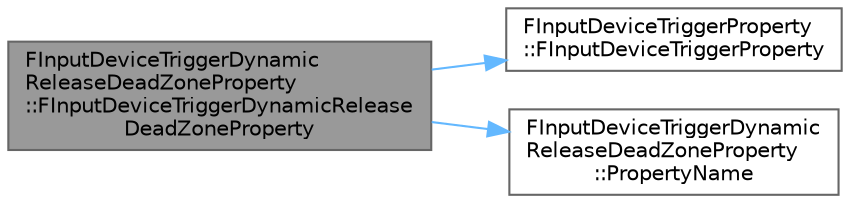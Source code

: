 digraph "FInputDeviceTriggerDynamicReleaseDeadZoneProperty::FInputDeviceTriggerDynamicReleaseDeadZoneProperty"
{
 // INTERACTIVE_SVG=YES
 // LATEX_PDF_SIZE
  bgcolor="transparent";
  edge [fontname=Helvetica,fontsize=10,labelfontname=Helvetica,labelfontsize=10];
  node [fontname=Helvetica,fontsize=10,shape=box,height=0.2,width=0.4];
  rankdir="LR";
  Node1 [id="Node000001",label="FInputDeviceTriggerDynamic\lReleaseDeadZoneProperty\l::FInputDeviceTriggerDynamicRelease\lDeadZoneProperty",height=0.2,width=0.4,color="gray40", fillcolor="grey60", style="filled", fontcolor="black",tooltip=" "];
  Node1 -> Node2 [id="edge1_Node000001_Node000002",color="steelblue1",style="solid",tooltip=" "];
  Node2 [id="Node000002",label="FInputDeviceTriggerProperty\l::FInputDeviceTriggerProperty",height=0.2,width=0.4,color="grey40", fillcolor="white", style="filled",URL="$df/d17/structFInputDeviceTriggerProperty.html#ad83424f18bd0dd4a0743d23ebe1bb481",tooltip=" "];
  Node1 -> Node3 [id="edge2_Node000001_Node000003",color="steelblue1",style="solid",tooltip=" "];
  Node3 [id="Node000003",label="FInputDeviceTriggerDynamic\lReleaseDeadZoneProperty\l::PropertyName",height=0.2,width=0.4,color="grey40", fillcolor="white", style="filled",URL="$d9/d4c/structFInputDeviceTriggerDynamicReleaseDeadZoneProperty.html#aef4cc25e16fa524c3b5d2d4d8ddd62db",tooltip=" "];
}
